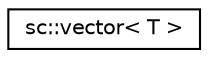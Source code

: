 digraph "Representação gráfica da hiearquia da classe"
{
  edge [fontname="Helvetica",fontsize="10",labelfontname="Helvetica",labelfontsize="10"];
  node [fontname="Helvetica",fontsize="10",shape=record];
  rankdir="LR";
  Node0 [label="sc::vector\< T \>",height=0.2,width=0.4,color="black", fillcolor="white", style="filled",URL="$db/db6/classsc_1_1vector.html",tooltip="A classe vector implementa a lista TAD com array dinâmico (conhecido como vector). "];
}
